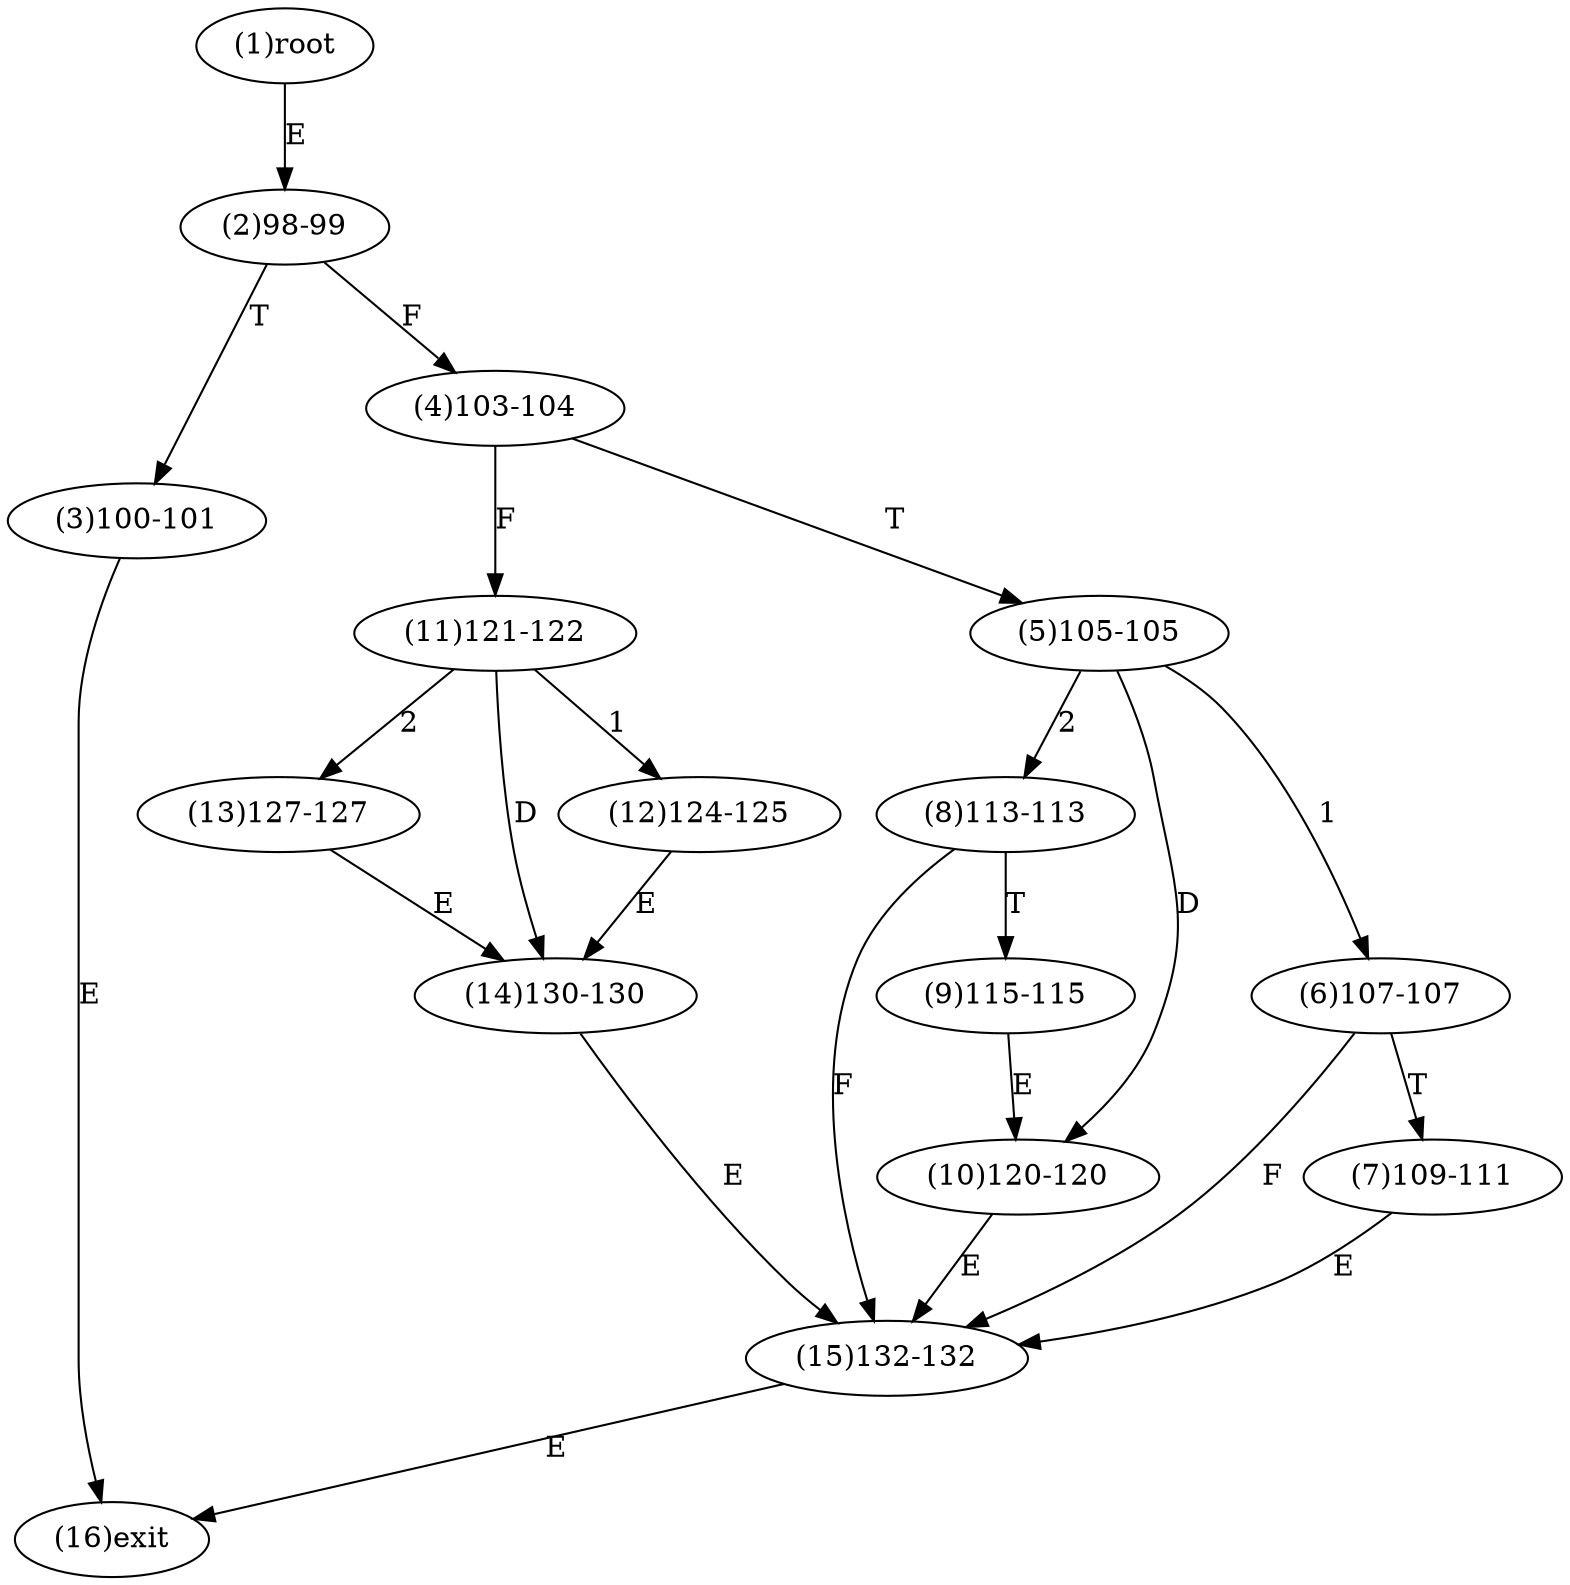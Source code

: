 digraph "" { 
1[ label="(1)root"];
2[ label="(2)98-99"];
3[ label="(3)100-101"];
4[ label="(4)103-104"];
5[ label="(5)105-105"];
6[ label="(6)107-107"];
7[ label="(7)109-111"];
8[ label="(8)113-113"];
9[ label="(9)115-115"];
10[ label="(10)120-120"];
11[ label="(11)121-122"];
12[ label="(12)124-125"];
13[ label="(13)127-127"];
14[ label="(14)130-130"];
15[ label="(15)132-132"];
16[ label="(16)exit"];
1->2[ label="E"];
2->4[ label="F"];
2->3[ label="T"];
3->16[ label="E"];
4->11[ label="F"];
4->5[ label="T"];
5->6[ label="1"];
5->8[ label="2"];
5->10[ label="D"];
6->15[ label="F"];
6->7[ label="T"];
7->15[ label="E"];
8->15[ label="F"];
8->9[ label="T"];
9->10[ label="E"];
10->15[ label="E"];
11->12[ label="1"];
11->13[ label="2"];
11->14[ label="D"];
12->14[ label="E"];
13->14[ label="E"];
14->15[ label="E"];
15->16[ label="E"];
}